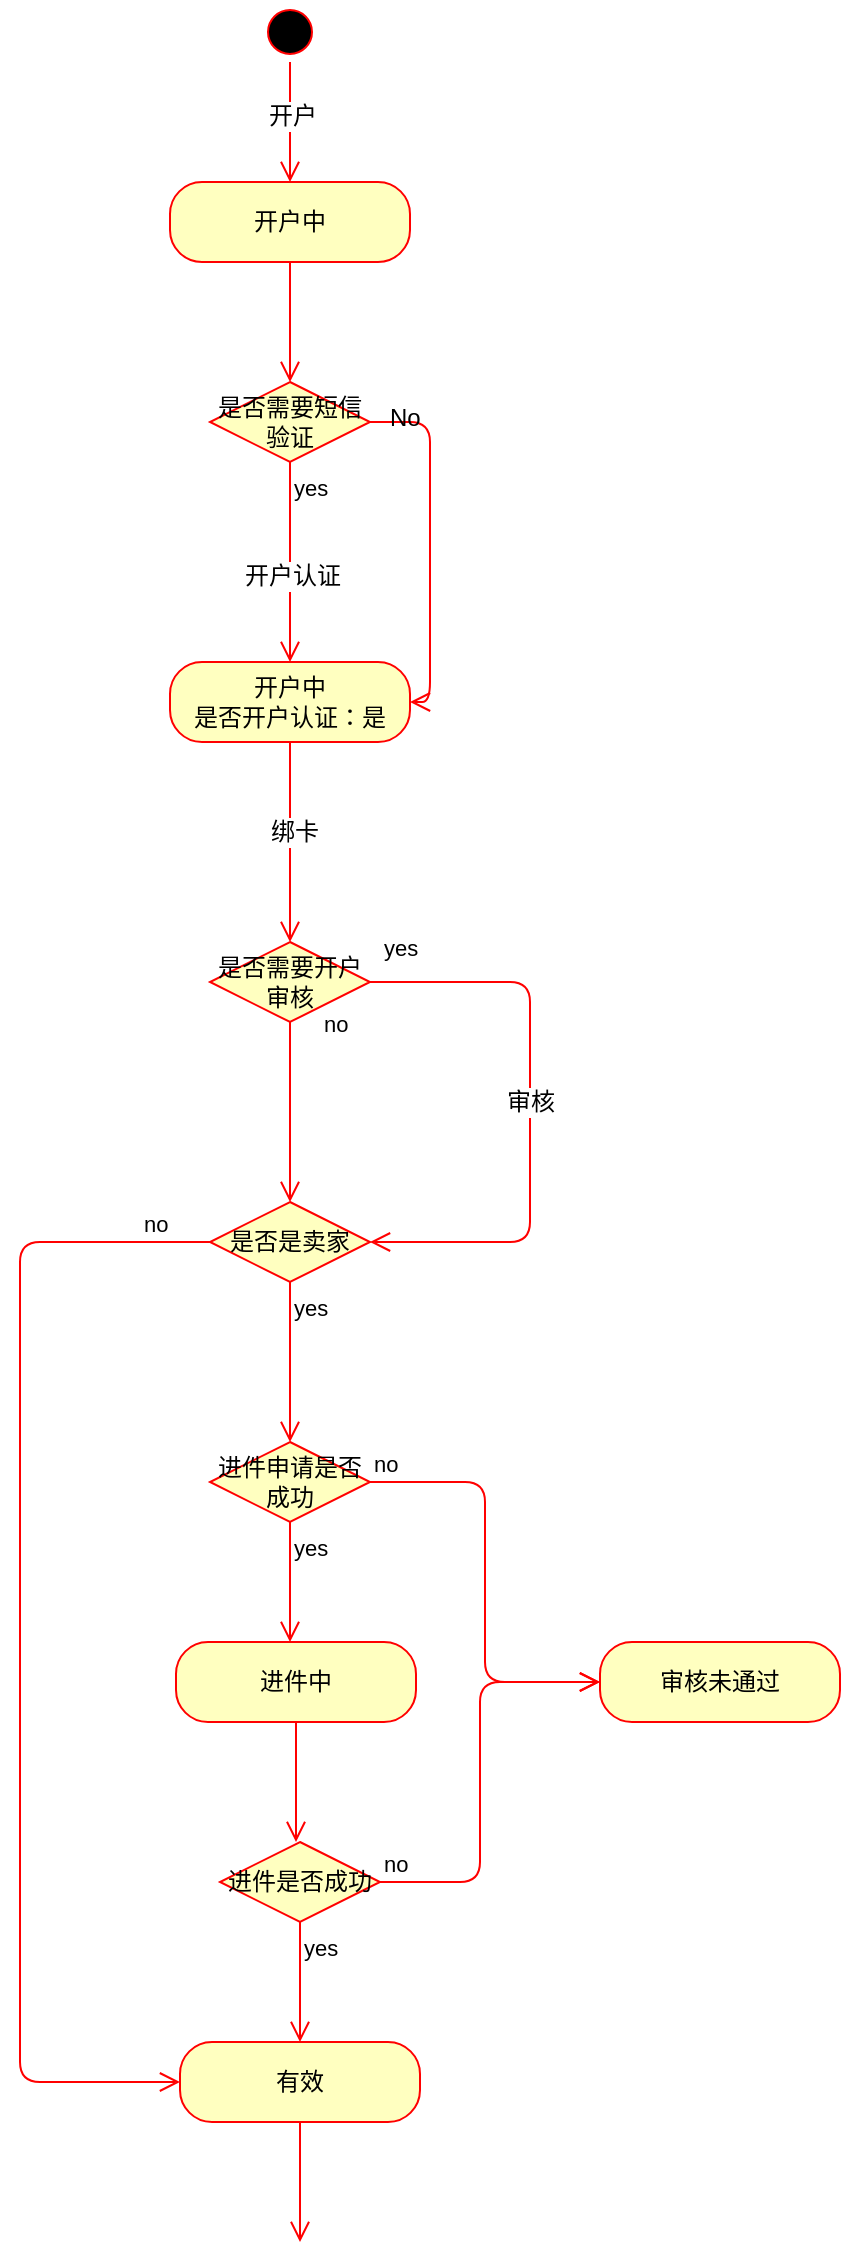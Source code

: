 <mxfile version="12.0.3" type="github" pages="1"><diagram id="p2FEP3r1_yzlqXU-iC6w" name="Page-1"><mxGraphModel dx="1172" dy="600" grid="1" gridSize="10" guides="1" tooltips="1" connect="1" arrows="1" fold="1" page="1" pageScale="1" pageWidth="827" pageHeight="1169" math="0" shadow="0"><root><mxCell id="0"/><mxCell id="1" parent="0"/><mxCell id="5I1TJ2WPtyB9fMP71iTh-1" value="" style="ellipse;html=1;shape=startState;fillColor=#000000;strokeColor=#ff0000;" vertex="1" parent="1"><mxGeometry x="320" y="20" width="30" height="30" as="geometry"/></mxCell><mxCell id="5I1TJ2WPtyB9fMP71iTh-2" value="" style="edgeStyle=orthogonalEdgeStyle;html=1;verticalAlign=bottom;endArrow=open;endSize=8;strokeColor=#ff0000;" edge="1" source="5I1TJ2WPtyB9fMP71iTh-1" parent="1"><mxGeometry relative="1" as="geometry"><mxPoint x="335" y="110" as="targetPoint"/></mxGeometry></mxCell><mxCell id="5I1TJ2WPtyB9fMP71iTh-5" value="开户" style="text;html=1;resizable=0;points=[];align=center;verticalAlign=middle;labelBackgroundColor=#ffffff;" vertex="1" connectable="0" parent="5I1TJ2WPtyB9fMP71iTh-2"><mxGeometry x="-0.1" y="1" relative="1" as="geometry"><mxPoint as="offset"/></mxGeometry></mxCell><mxCell id="5I1TJ2WPtyB9fMP71iTh-3" value="开户中" style="rounded=1;whiteSpace=wrap;html=1;arcSize=40;fontColor=#000000;fillColor=#ffffc0;strokeColor=#ff0000;" vertex="1" parent="1"><mxGeometry x="275" y="110" width="120" height="40" as="geometry"/></mxCell><mxCell id="5I1TJ2WPtyB9fMP71iTh-4" value="" style="edgeStyle=orthogonalEdgeStyle;html=1;verticalAlign=bottom;endArrow=open;endSize=8;strokeColor=#ff0000;" edge="1" source="5I1TJ2WPtyB9fMP71iTh-3" parent="1"><mxGeometry relative="1" as="geometry"><mxPoint x="335" y="210" as="targetPoint"/></mxGeometry></mxCell><mxCell id="5I1TJ2WPtyB9fMP71iTh-6" value="是否需要短信验证" style="rhombus;whiteSpace=wrap;html=1;fillColor=#ffffc0;strokeColor=#ff0000;" vertex="1" parent="1"><mxGeometry x="295" y="210" width="80" height="40" as="geometry"/></mxCell><mxCell id="5I1TJ2WPtyB9fMP71iTh-7" value="" style="edgeStyle=orthogonalEdgeStyle;html=1;align=left;verticalAlign=bottom;endArrow=open;endSize=8;strokeColor=#ff0000;entryX=1;entryY=0.5;entryDx=0;entryDy=0;" edge="1" source="5I1TJ2WPtyB9fMP71iTh-6" parent="1" target="5I1TJ2WPtyB9fMP71iTh-9"><mxGeometry x="-1" relative="1" as="geometry"><mxPoint x="425" y="290" as="targetPoint"/><Array as="points"><mxPoint x="405" y="230"/><mxPoint x="405" y="370"/></Array></mxGeometry></mxCell><mxCell id="5I1TJ2WPtyB9fMP71iTh-8" value="yes" style="edgeStyle=orthogonalEdgeStyle;html=1;align=left;verticalAlign=top;endArrow=open;endSize=8;strokeColor=#ff0000;exitX=0.5;exitY=1;exitDx=0;exitDy=0;" edge="1" source="5I1TJ2WPtyB9fMP71iTh-6" parent="1" target="5I1TJ2WPtyB9fMP71iTh-9"><mxGeometry x="-1" relative="1" as="geometry"><mxPoint x="285" y="370" as="targetPoint"/><Array as="points"/></mxGeometry></mxCell><mxCell id="5I1TJ2WPtyB9fMP71iTh-11" value="开户认证" style="text;html=1;resizable=0;points=[];align=center;verticalAlign=middle;labelBackgroundColor=#ffffff;" vertex="1" connectable="0" parent="5I1TJ2WPtyB9fMP71iTh-8"><mxGeometry x="0.14" y="1" relative="1" as="geometry"><mxPoint as="offset"/></mxGeometry></mxCell><mxCell id="5I1TJ2WPtyB9fMP71iTh-9" value="开户中&lt;br&gt;是否开户认证：是" style="rounded=1;whiteSpace=wrap;html=1;arcSize=40;fontColor=#000000;fillColor=#ffffc0;strokeColor=#ff0000;" vertex="1" parent="1"><mxGeometry x="275" y="350" width="120" height="40" as="geometry"/></mxCell><mxCell id="5I1TJ2WPtyB9fMP71iTh-10" value="" style="edgeStyle=orthogonalEdgeStyle;html=1;verticalAlign=bottom;endArrow=open;endSize=8;strokeColor=#ff0000;" edge="1" source="5I1TJ2WPtyB9fMP71iTh-9" parent="1"><mxGeometry relative="1" as="geometry"><mxPoint x="335" y="490" as="targetPoint"/></mxGeometry></mxCell><mxCell id="5I1TJ2WPtyB9fMP71iTh-15" value="绑卡" style="text;html=1;resizable=0;points=[];align=center;verticalAlign=middle;labelBackgroundColor=#ffffff;" vertex="1" connectable="0" parent="5I1TJ2WPtyB9fMP71iTh-10"><mxGeometry x="-0.1" y="2" relative="1" as="geometry"><mxPoint as="offset"/></mxGeometry></mxCell><mxCell id="5I1TJ2WPtyB9fMP71iTh-12" value="No" style="text;html=1;resizable=0;points=[];autosize=1;align=left;verticalAlign=top;spacingTop=-4;" vertex="1" parent="1"><mxGeometry x="383" y="218" width="30" height="20" as="geometry"/></mxCell><mxCell id="5I1TJ2WPtyB9fMP71iTh-16" value="是否需要开户审核" style="rhombus;whiteSpace=wrap;html=1;fillColor=#ffffc0;strokeColor=#ff0000;" vertex="1" parent="1"><mxGeometry x="295" y="490" width="80" height="40" as="geometry"/></mxCell><mxCell id="5I1TJ2WPtyB9fMP71iTh-17" value="no" style="edgeStyle=orthogonalEdgeStyle;html=1;align=left;verticalAlign=bottom;endArrow=open;endSize=8;strokeColor=#ff0000;entryX=1;entryY=0.5;entryDx=0;entryDy=0;" edge="1" source="5I1TJ2WPtyB9fMP71iTh-16" parent="1" target="5I1TJ2WPtyB9fMP71iTh-21"><mxGeometry x="-0.241" y="-105" relative="1" as="geometry"><mxPoint x="455" y="522" as="targetPoint"/><Array as="points"><mxPoint x="455" y="510"/><mxPoint x="455" y="640"/></Array><mxPoint as="offset"/></mxGeometry></mxCell><mxCell id="5I1TJ2WPtyB9fMP71iTh-40" value="审核" style="text;html=1;resizable=0;points=[];align=center;verticalAlign=middle;labelBackgroundColor=#ffffff;" vertex="1" connectable="0" parent="5I1TJ2WPtyB9fMP71iTh-17"><mxGeometry x="-0.035" relative="1" as="geometry"><mxPoint as="offset"/></mxGeometry></mxCell><mxCell id="5I1TJ2WPtyB9fMP71iTh-18" value="yes" style="edgeStyle=orthogonalEdgeStyle;html=1;align=left;verticalAlign=top;endArrow=open;endSize=8;strokeColor=#ff0000;" edge="1" source="5I1TJ2WPtyB9fMP71iTh-16" parent="1"><mxGeometry x="-1" y="67" relative="1" as="geometry"><mxPoint x="335" y="620" as="targetPoint"/><Array as="points"/><mxPoint x="-22" y="-50" as="offset"/></mxGeometry></mxCell><mxCell id="5I1TJ2WPtyB9fMP71iTh-21" value="是否是卖家" style="rhombus;whiteSpace=wrap;html=1;fillColor=#ffffc0;strokeColor=#ff0000;" vertex="1" parent="1"><mxGeometry x="295" y="620" width="80" height="40" as="geometry"/></mxCell><mxCell id="5I1TJ2WPtyB9fMP71iTh-22" value="no" style="edgeStyle=orthogonalEdgeStyle;html=1;align=left;verticalAlign=bottom;endArrow=open;endSize=8;strokeColor=#ff0000;entryX=0;entryY=0.5;entryDx=0;entryDy=0;" edge="1" source="5I1TJ2WPtyB9fMP71iTh-21" parent="1" target="5I1TJ2WPtyB9fMP71iTh-36"><mxGeometry x="-0.882" relative="1" as="geometry"><mxPoint x="465" y="650" as="targetPoint"/><Array as="points"><mxPoint x="200" y="640"/><mxPoint x="200" y="1060"/></Array><mxPoint as="offset"/></mxGeometry></mxCell><mxCell id="5I1TJ2WPtyB9fMP71iTh-23" value="yes" style="edgeStyle=orthogonalEdgeStyle;html=1;align=left;verticalAlign=top;endArrow=open;endSize=8;strokeColor=#ff0000;" edge="1" source="5I1TJ2WPtyB9fMP71iTh-21" parent="1"><mxGeometry x="-1" relative="1" as="geometry"><mxPoint x="335" y="740" as="targetPoint"/><Array as="points"><mxPoint x="335" y="730"/></Array></mxGeometry></mxCell><mxCell id="5I1TJ2WPtyB9fMP71iTh-24" value="进件申请是否成功" style="rhombus;whiteSpace=wrap;html=1;fillColor=#ffffc0;strokeColor=#ff0000;" vertex="1" parent="1"><mxGeometry x="295" y="740" width="80" height="40" as="geometry"/></mxCell><mxCell id="5I1TJ2WPtyB9fMP71iTh-25" value="no" style="edgeStyle=orthogonalEdgeStyle;html=1;align=left;verticalAlign=bottom;endArrow=open;endSize=8;strokeColor=#ff0000;entryX=0;entryY=0.5;entryDx=0;entryDy=0;" edge="1" source="5I1TJ2WPtyB9fMP71iTh-24" parent="1" target="5I1TJ2WPtyB9fMP71iTh-27"><mxGeometry x="-1" relative="1" as="geometry"><mxPoint x="475" y="760" as="targetPoint"/></mxGeometry></mxCell><mxCell id="5I1TJ2WPtyB9fMP71iTh-26" value="yes" style="edgeStyle=orthogonalEdgeStyle;html=1;align=left;verticalAlign=top;endArrow=open;endSize=8;strokeColor=#ff0000;" edge="1" source="5I1TJ2WPtyB9fMP71iTh-24" parent="1"><mxGeometry x="-1" relative="1" as="geometry"><mxPoint x="335" y="840" as="targetPoint"/></mxGeometry></mxCell><mxCell id="5I1TJ2WPtyB9fMP71iTh-27" value="审核未通过" style="rounded=1;whiteSpace=wrap;html=1;arcSize=40;fontColor=#000000;fillColor=#ffffc0;strokeColor=#ff0000;" vertex="1" parent="1"><mxGeometry x="490" y="840" width="120" height="40" as="geometry"/></mxCell><mxCell id="5I1TJ2WPtyB9fMP71iTh-31" value="进件中" style="rounded=1;whiteSpace=wrap;html=1;arcSize=40;fontColor=#000000;fillColor=#ffffc0;strokeColor=#ff0000;" vertex="1" parent="1"><mxGeometry x="278" y="840" width="120" height="40" as="geometry"/></mxCell><mxCell id="5I1TJ2WPtyB9fMP71iTh-32" value="" style="edgeStyle=orthogonalEdgeStyle;html=1;verticalAlign=bottom;endArrow=open;endSize=8;strokeColor=#ff0000;" edge="1" source="5I1TJ2WPtyB9fMP71iTh-31" parent="1"><mxGeometry relative="1" as="geometry"><mxPoint x="338" y="940" as="targetPoint"/></mxGeometry></mxCell><mxCell id="5I1TJ2WPtyB9fMP71iTh-33" value="进件是否成功" style="rhombus;whiteSpace=wrap;html=1;fillColor=#ffffc0;strokeColor=#ff0000;" vertex="1" parent="1"><mxGeometry x="300" y="940" width="80" height="40" as="geometry"/></mxCell><mxCell id="5I1TJ2WPtyB9fMP71iTh-34" value="no" style="edgeStyle=orthogonalEdgeStyle;html=1;align=left;verticalAlign=bottom;endArrow=open;endSize=8;strokeColor=#ff0000;" edge="1" source="5I1TJ2WPtyB9fMP71iTh-33" parent="1"><mxGeometry x="-1" relative="1" as="geometry"><mxPoint x="490" y="860" as="targetPoint"/><Array as="points"><mxPoint x="430" y="960"/><mxPoint x="430" y="860"/></Array></mxGeometry></mxCell><mxCell id="5I1TJ2WPtyB9fMP71iTh-35" value="yes" style="edgeStyle=orthogonalEdgeStyle;html=1;align=left;verticalAlign=top;endArrow=open;endSize=8;strokeColor=#ff0000;" edge="1" source="5I1TJ2WPtyB9fMP71iTh-33" parent="1"><mxGeometry x="-1" relative="1" as="geometry"><mxPoint x="340" y="1040" as="targetPoint"/></mxGeometry></mxCell><mxCell id="5I1TJ2WPtyB9fMP71iTh-36" value="有效" style="rounded=1;whiteSpace=wrap;html=1;arcSize=40;fontColor=#000000;fillColor=#ffffc0;strokeColor=#ff0000;" vertex="1" parent="1"><mxGeometry x="280" y="1040" width="120" height="40" as="geometry"/></mxCell><mxCell id="5I1TJ2WPtyB9fMP71iTh-37" value="" style="edgeStyle=orthogonalEdgeStyle;html=1;verticalAlign=bottom;endArrow=open;endSize=8;strokeColor=#ff0000;" edge="1" source="5I1TJ2WPtyB9fMP71iTh-36" parent="1"><mxGeometry relative="1" as="geometry"><mxPoint x="340" y="1140" as="targetPoint"/></mxGeometry></mxCell></root></mxGraphModel></diagram></mxfile>